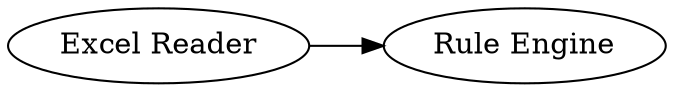 digraph {
	"3575711841618578819_1" [label="Excel Reader"]
	"3575711841618578819_2" [label="Rule Engine"]
	"3575711841618578819_1" -> "3575711841618578819_2"
	rankdir=LR
}
